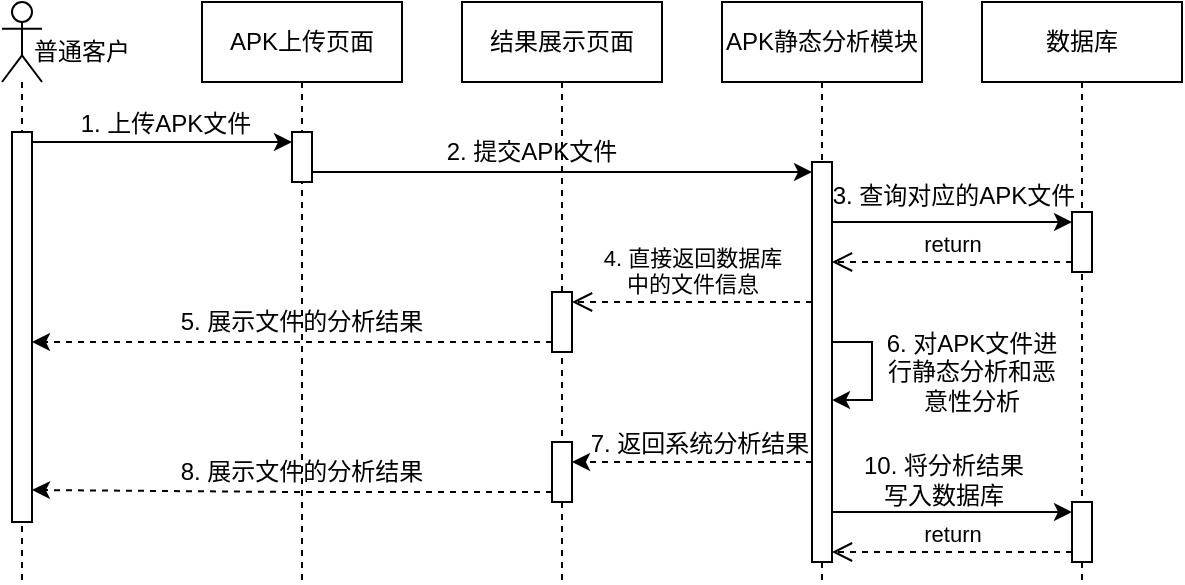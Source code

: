 <mxfile version="23.1.8" type="github">
  <diagram name="第 1 页" id="xAuY6edWjyyXywzvgm-d">
    <mxGraphModel dx="1105" dy="604" grid="1" gridSize="10" guides="1" tooltips="1" connect="1" arrows="1" fold="1" page="1" pageScale="1" pageWidth="827" pageHeight="1169" math="0" shadow="0">
      <root>
        <mxCell id="0" />
        <mxCell id="1" parent="0" />
        <mxCell id="A2sluRyevrhQ4RWK2qCK-1" value="APK上传页面" style="shape=umlLifeline;perimeter=lifelinePerimeter;whiteSpace=wrap;html=1;container=1;dropTarget=0;collapsible=0;recursiveResize=0;outlineConnect=0;portConstraint=eastwest;newEdgeStyle={&quot;curved&quot;:0,&quot;rounded&quot;:0};" vertex="1" parent="1">
          <mxGeometry x="180" y="190" width="100" height="290" as="geometry" />
        </mxCell>
        <mxCell id="A2sluRyevrhQ4RWK2qCK-22" value="" style="html=1;points=[[0,0,0,0,5],[0,1,0,0,-5],[1,0,0,0,5],[1,1,0,0,-5]];perimeter=orthogonalPerimeter;outlineConnect=0;targetShapes=umlLifeline;portConstraint=eastwest;newEdgeStyle={&quot;curved&quot;:0,&quot;rounded&quot;:0};" vertex="1" parent="A2sluRyevrhQ4RWK2qCK-1">
          <mxGeometry x="45" y="65" width="10" height="25" as="geometry" />
        </mxCell>
        <mxCell id="A2sluRyevrhQ4RWK2qCK-3" value="" style="shape=umlLifeline;perimeter=lifelinePerimeter;whiteSpace=wrap;html=1;container=1;dropTarget=0;collapsible=0;recursiveResize=0;outlineConnect=0;portConstraint=eastwest;newEdgeStyle={&quot;curved&quot;:0,&quot;rounded&quot;:0};participant=umlActor;" vertex="1" parent="1">
          <mxGeometry x="80" y="190" width="20" height="290" as="geometry" />
        </mxCell>
        <mxCell id="A2sluRyevrhQ4RWK2qCK-21" value="" style="html=1;points=[[0,0,0,0,5],[0,1,0,0,-5],[1,0,0,0,5],[1,1,0,0,-5]];perimeter=orthogonalPerimeter;outlineConnect=0;targetShapes=umlLifeline;portConstraint=eastwest;newEdgeStyle={&quot;curved&quot;:0,&quot;rounded&quot;:0};" vertex="1" parent="A2sluRyevrhQ4RWK2qCK-3">
          <mxGeometry x="5" y="65" width="10" height="195" as="geometry" />
        </mxCell>
        <mxCell id="A2sluRyevrhQ4RWK2qCK-5" value="APK静态分析模块" style="shape=umlLifeline;perimeter=lifelinePerimeter;whiteSpace=wrap;html=1;container=1;dropTarget=0;collapsible=0;recursiveResize=0;outlineConnect=0;portConstraint=eastwest;newEdgeStyle={&quot;curved&quot;:0,&quot;rounded&quot;:0};" vertex="1" parent="1">
          <mxGeometry x="440" y="190" width="100" height="290" as="geometry" />
        </mxCell>
        <mxCell id="A2sluRyevrhQ4RWK2qCK-27" value="" style="html=1;points=[[0,0,0,0,5],[0,1,0,0,-5],[1,0,0,0,5],[1,1,0,0,-5]];perimeter=orthogonalPerimeter;outlineConnect=0;targetShapes=umlLifeline;portConstraint=eastwest;newEdgeStyle={&quot;curved&quot;:0,&quot;rounded&quot;:0};" vertex="1" parent="A2sluRyevrhQ4RWK2qCK-5">
          <mxGeometry x="45" y="80" width="10" height="200" as="geometry" />
        </mxCell>
        <mxCell id="A2sluRyevrhQ4RWK2qCK-7" value="数据库" style="shape=umlLifeline;perimeter=lifelinePerimeter;whiteSpace=wrap;html=1;container=1;dropTarget=0;collapsible=0;recursiveResize=0;outlineConnect=0;portConstraint=eastwest;newEdgeStyle={&quot;curved&quot;:0,&quot;rounded&quot;:0};" vertex="1" parent="1">
          <mxGeometry x="570" y="190" width="100" height="290" as="geometry" />
        </mxCell>
        <mxCell id="A2sluRyevrhQ4RWK2qCK-31" value="" style="html=1;points=[[0,0,0,0,5],[0,1,0,0,-5],[1,0,0,0,5],[1,1,0,0,-5]];perimeter=orthogonalPerimeter;outlineConnect=0;targetShapes=umlLifeline;portConstraint=eastwest;newEdgeStyle={&quot;curved&quot;:0,&quot;rounded&quot;:0};" vertex="1" parent="A2sluRyevrhQ4RWK2qCK-7">
          <mxGeometry x="45" y="105" width="10" height="30" as="geometry" />
        </mxCell>
        <mxCell id="A2sluRyevrhQ4RWK2qCK-48" value="" style="html=1;points=[[0,0,0,0,5],[0,1,0,0,-5],[1,0,0,0,5],[1,1,0,0,-5]];perimeter=orthogonalPerimeter;outlineConnect=0;targetShapes=umlLifeline;portConstraint=eastwest;newEdgeStyle={&quot;curved&quot;:0,&quot;rounded&quot;:0};" vertex="1" parent="A2sluRyevrhQ4RWK2qCK-7">
          <mxGeometry x="45" y="250" width="10" height="30" as="geometry" />
        </mxCell>
        <mxCell id="A2sluRyevrhQ4RWK2qCK-9" value="普通客户" style="text;html=1;align=center;verticalAlign=middle;whiteSpace=wrap;rounded=0;" vertex="1" parent="1">
          <mxGeometry x="90" y="200" width="60" height="30" as="geometry" />
        </mxCell>
        <mxCell id="A2sluRyevrhQ4RWK2qCK-20" value="结果展示页面" style="shape=umlLifeline;perimeter=lifelinePerimeter;whiteSpace=wrap;html=1;container=1;dropTarget=0;collapsible=0;recursiveResize=0;outlineConnect=0;portConstraint=eastwest;newEdgeStyle={&quot;curved&quot;:0,&quot;rounded&quot;:0};" vertex="1" parent="1">
          <mxGeometry x="310" y="190" width="100" height="290" as="geometry" />
        </mxCell>
        <mxCell id="A2sluRyevrhQ4RWK2qCK-36" value="" style="html=1;points=[[0,0,0,0,5],[0,1,0,0,-5],[1,0,0,0,5],[1,1,0,0,-5]];perimeter=orthogonalPerimeter;outlineConnect=0;targetShapes=umlLifeline;portConstraint=eastwest;newEdgeStyle={&quot;curved&quot;:0,&quot;rounded&quot;:0};" vertex="1" parent="A2sluRyevrhQ4RWK2qCK-20">
          <mxGeometry x="45" y="145" width="10" height="30" as="geometry" />
        </mxCell>
        <mxCell id="A2sluRyevrhQ4RWK2qCK-42" value="" style="html=1;points=[[0,0,0,0,5],[0,1,0,0,-5],[1,0,0,0,5],[1,1,0,0,-5]];perimeter=orthogonalPerimeter;outlineConnect=0;targetShapes=umlLifeline;portConstraint=eastwest;newEdgeStyle={&quot;curved&quot;:0,&quot;rounded&quot;:0};" vertex="1" parent="A2sluRyevrhQ4RWK2qCK-20">
          <mxGeometry x="45" y="220" width="10" height="30" as="geometry" />
        </mxCell>
        <mxCell id="A2sluRyevrhQ4RWK2qCK-25" style="edgeStyle=orthogonalEdgeStyle;rounded=0;orthogonalLoop=1;jettySize=auto;html=1;curved=0;exitX=1;exitY=0;exitDx=0;exitDy=5;exitPerimeter=0;entryX=0;entryY=0;entryDx=0;entryDy=5;entryPerimeter=0;" edge="1" parent="1" source="A2sluRyevrhQ4RWK2qCK-21" target="A2sluRyevrhQ4RWK2qCK-22">
          <mxGeometry relative="1" as="geometry" />
        </mxCell>
        <mxCell id="A2sluRyevrhQ4RWK2qCK-26" value="1. 上传APK文件" style="text;html=1;align=center;verticalAlign=middle;whiteSpace=wrap;rounded=0;" vertex="1" parent="1">
          <mxGeometry x="107" y="236" width="110" height="30" as="geometry" />
        </mxCell>
        <mxCell id="A2sluRyevrhQ4RWK2qCK-29" style="edgeStyle=orthogonalEdgeStyle;rounded=0;orthogonalLoop=1;jettySize=auto;html=1;curved=0;exitX=1;exitY=1;exitDx=0;exitDy=-5;exitPerimeter=0;entryX=0;entryY=0;entryDx=0;entryDy=5;entryPerimeter=0;" edge="1" parent="1" source="A2sluRyevrhQ4RWK2qCK-22" target="A2sluRyevrhQ4RWK2qCK-27">
          <mxGeometry relative="1" as="geometry" />
        </mxCell>
        <mxCell id="A2sluRyevrhQ4RWK2qCK-30" value="2. 提交APK文件" style="text;html=1;align=center;verticalAlign=middle;whiteSpace=wrap;rounded=0;" vertex="1" parent="1">
          <mxGeometry x="290" y="250" width="110" height="30" as="geometry" />
        </mxCell>
        <mxCell id="A2sluRyevrhQ4RWK2qCK-32" value="" style="endArrow=classic;html=1;rounded=0;" edge="1" parent="1" target="A2sluRyevrhQ4RWK2qCK-31">
          <mxGeometry width="50" height="50" relative="1" as="geometry">
            <mxPoint x="494.997" y="300" as="sourcePoint" />
            <mxPoint x="585.33" y="300" as="targetPoint" />
          </mxGeometry>
        </mxCell>
        <mxCell id="A2sluRyevrhQ4RWK2qCK-33" value="3. 查询对应的APK文件" style="text;html=1;align=center;verticalAlign=middle;whiteSpace=wrap;rounded=0;" vertex="1" parent="1">
          <mxGeometry x="491" y="272" width="130" height="30" as="geometry" />
        </mxCell>
        <mxCell id="A2sluRyevrhQ4RWK2qCK-35" value="return" style="html=1;verticalAlign=bottom;endArrow=open;dashed=1;endSize=8;curved=0;rounded=0;exitX=0;exitY=1;exitDx=0;exitDy=-5;exitPerimeter=0;" edge="1" parent="1" source="A2sluRyevrhQ4RWK2qCK-31" target="A2sluRyevrhQ4RWK2qCK-27">
          <mxGeometry relative="1" as="geometry">
            <mxPoint x="610" y="320" as="sourcePoint" />
            <mxPoint x="530" y="320" as="targetPoint" />
          </mxGeometry>
        </mxCell>
        <mxCell id="A2sluRyevrhQ4RWK2qCK-37" value="4. 直接返回数据库&lt;br&gt;中的文件信息" style="html=1;verticalAlign=bottom;endArrow=open;dashed=1;endSize=8;curved=0;rounded=0;entryX=1;entryY=0;entryDx=0;entryDy=5;entryPerimeter=0;" edge="1" parent="1" source="A2sluRyevrhQ4RWK2qCK-27" target="A2sluRyevrhQ4RWK2qCK-36">
          <mxGeometry x="0.002" relative="1" as="geometry">
            <mxPoint x="490" y="340" as="sourcePoint" />
            <mxPoint x="370" y="340" as="targetPoint" />
            <mxPoint as="offset" />
          </mxGeometry>
        </mxCell>
        <mxCell id="A2sluRyevrhQ4RWK2qCK-38" style="edgeStyle=orthogonalEdgeStyle;rounded=0;orthogonalLoop=1;jettySize=auto;html=1;curved=0;exitX=0;exitY=1;exitDx=0;exitDy=-5;exitPerimeter=0;dashed=1;" edge="1" parent="1" source="A2sluRyevrhQ4RWK2qCK-36" target="A2sluRyevrhQ4RWK2qCK-21">
          <mxGeometry relative="1" as="geometry">
            <mxPoint x="110" y="360" as="targetPoint" />
            <Array as="points">
              <mxPoint x="160" y="360" />
              <mxPoint x="160" y="360" />
            </Array>
          </mxGeometry>
        </mxCell>
        <mxCell id="A2sluRyevrhQ4RWK2qCK-39" value="5. 展示文件的分析结果" style="text;html=1;align=center;verticalAlign=middle;whiteSpace=wrap;rounded=0;" vertex="1" parent="1">
          <mxGeometry x="160" y="335" width="140" height="30" as="geometry" />
        </mxCell>
        <mxCell id="A2sluRyevrhQ4RWK2qCK-40" value="" style="endArrow=classic;html=1;rounded=0;edgeStyle=orthogonalEdgeStyle;" edge="1" parent="1">
          <mxGeometry width="50" height="50" relative="1" as="geometry">
            <mxPoint x="495" y="360.01" as="sourcePoint" />
            <mxPoint x="495" y="389.01" as="targetPoint" />
            <Array as="points">
              <mxPoint x="515" y="360.01" />
              <mxPoint x="515" y="389.01" />
            </Array>
          </mxGeometry>
        </mxCell>
        <mxCell id="A2sluRyevrhQ4RWK2qCK-41" value="6. 对APK文件进行静态分析和恶意性分析" style="text;html=1;align=center;verticalAlign=middle;whiteSpace=wrap;rounded=0;" vertex="1" parent="1">
          <mxGeometry x="520" y="360" width="90" height="30" as="geometry" />
        </mxCell>
        <mxCell id="A2sluRyevrhQ4RWK2qCK-44" value="" style="endArrow=classic;html=1;rounded=0;dashed=1;" edge="1" parent="1" source="A2sluRyevrhQ4RWK2qCK-27">
          <mxGeometry width="50" height="50" relative="1" as="geometry">
            <mxPoint x="450" y="420" as="sourcePoint" />
            <mxPoint x="365.0" y="420.0" as="targetPoint" />
          </mxGeometry>
        </mxCell>
        <mxCell id="A2sluRyevrhQ4RWK2qCK-45" value="7. 返回系统分析结果" style="text;html=1;align=center;verticalAlign=middle;whiteSpace=wrap;rounded=0;" vertex="1" parent="1">
          <mxGeometry x="369" y="396" width="120" height="30" as="geometry" />
        </mxCell>
        <mxCell id="A2sluRyevrhQ4RWK2qCK-46" style="edgeStyle=orthogonalEdgeStyle;rounded=0;orthogonalLoop=1;jettySize=auto;html=1;curved=0;exitX=0;exitY=1;exitDx=0;exitDy=-5;exitPerimeter=0;dashed=1;" edge="1" parent="1" source="A2sluRyevrhQ4RWK2qCK-42">
          <mxGeometry relative="1" as="geometry">
            <mxPoint x="95" y="433.997" as="targetPoint" />
            <mxPoint x="340" y="434.14" as="sourcePoint" />
          </mxGeometry>
        </mxCell>
        <mxCell id="A2sluRyevrhQ4RWK2qCK-47" value="8. 展示文件的分析结果" style="text;html=1;align=center;verticalAlign=middle;whiteSpace=wrap;rounded=0;" vertex="1" parent="1">
          <mxGeometry x="160" y="410" width="140" height="30" as="geometry" />
        </mxCell>
        <mxCell id="A2sluRyevrhQ4RWK2qCK-49" style="edgeStyle=orthogonalEdgeStyle;rounded=0;orthogonalLoop=1;jettySize=auto;html=1;curved=0;exitX=1;exitY=1;exitDx=0;exitDy=-5;exitPerimeter=0;entryX=0;entryY=0;entryDx=0;entryDy=5;entryPerimeter=0;" edge="1" parent="1" source="A2sluRyevrhQ4RWK2qCK-27" target="A2sluRyevrhQ4RWK2qCK-48">
          <mxGeometry relative="1" as="geometry">
            <Array as="points">
              <mxPoint x="495" y="445" />
            </Array>
          </mxGeometry>
        </mxCell>
        <mxCell id="A2sluRyevrhQ4RWK2qCK-50" value="return" style="html=1;verticalAlign=bottom;endArrow=open;dashed=1;endSize=8;curved=0;rounded=0;exitX=0;exitY=1;exitDx=0;exitDy=-5;exitPerimeter=0;" edge="1" parent="1" source="A2sluRyevrhQ4RWK2qCK-48">
          <mxGeometry relative="1" as="geometry">
            <mxPoint x="575" y="465" as="sourcePoint" />
            <mxPoint x="495" y="465" as="targetPoint" />
          </mxGeometry>
        </mxCell>
        <mxCell id="A2sluRyevrhQ4RWK2qCK-51" value="10. 将分析结果&lt;br&gt;写入数据库" style="text;html=1;align=center;verticalAlign=middle;whiteSpace=wrap;rounded=0;" vertex="1" parent="1">
          <mxGeometry x="491" y="414" width="120" height="30" as="geometry" />
        </mxCell>
      </root>
    </mxGraphModel>
  </diagram>
</mxfile>
